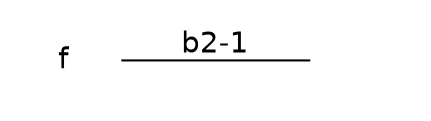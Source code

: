 graph G {graph [splines=false forcelabels=true  dpi=72];
node [ shape="none" fontname=DejaVuSans labelfontsize=12 forcelabels="true";
label="none" size=50 fixedsize="true" scale="true"];
edge [labelfontsize=12 fontname=DejaVuSans labeldistance=1.2 labelangle = 320.0];
rankdir=LR nodesep="0.05" ranksep="0.8";
1 [label="" height="0.7" image="includes/MolecularMetadata/Sugars/SNFG_Symbol_Images/DGlc.svg"];

2 [label="f" height="0.7" image="includes/MolecularMetadata/Sugars/SNFG_Symbol_Images/DFru.svg"];
2--1[label="b2-1"];

}
